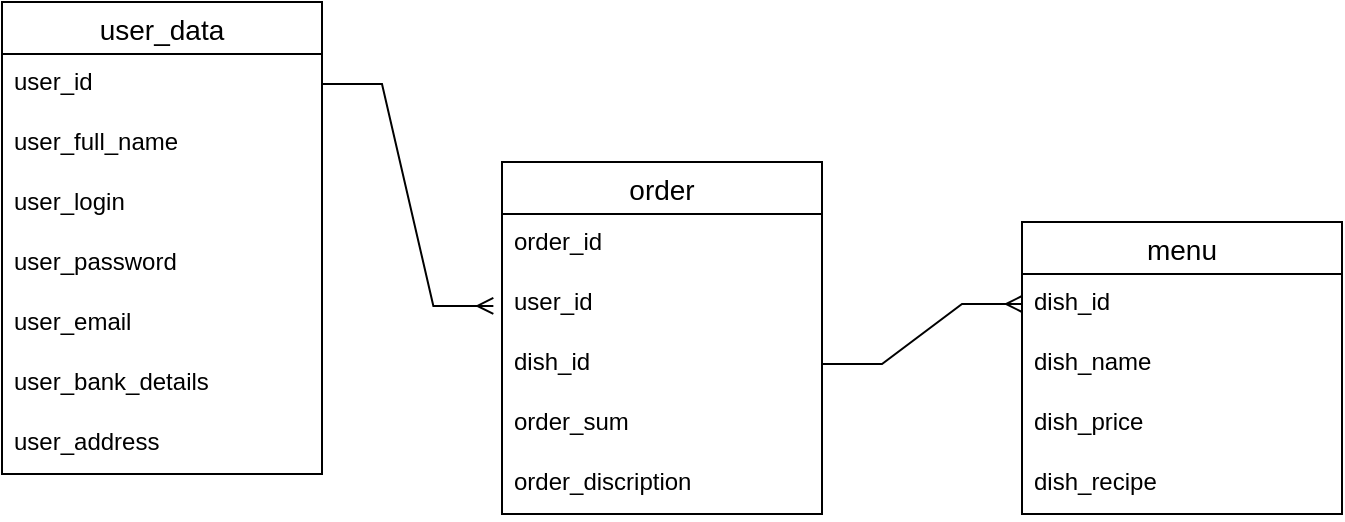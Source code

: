 <mxfile version="23.1.4" type="device">
  <diagram name="Страница — 1" id="aayAZQ_VUWiNiIogzneg">
    <mxGraphModel dx="1021" dy="493" grid="1" gridSize="10" guides="1" tooltips="1" connect="1" arrows="1" fold="1" page="1" pageScale="1" pageWidth="827" pageHeight="1169" math="0" shadow="0">
      <root>
        <mxCell id="0" />
        <mxCell id="1" parent="0" />
        <mxCell id="lQzdEHyd2RvraGd8aGp9-1" value="user_data" style="swimlane;fontStyle=0;childLayout=stackLayout;horizontal=1;startSize=26;horizontalStack=0;resizeParent=1;resizeParentMax=0;resizeLast=0;collapsible=1;marginBottom=0;align=center;fontSize=14;" vertex="1" parent="1">
          <mxGeometry x="50" y="200" width="160" height="236" as="geometry" />
        </mxCell>
        <mxCell id="lQzdEHyd2RvraGd8aGp9-2" value="user_id" style="text;strokeColor=none;fillColor=none;spacingLeft=4;spacingRight=4;overflow=hidden;rotatable=0;points=[[0,0.5],[1,0.5]];portConstraint=eastwest;fontSize=12;whiteSpace=wrap;html=1;" vertex="1" parent="lQzdEHyd2RvraGd8aGp9-1">
          <mxGeometry y="26" width="160" height="30" as="geometry" />
        </mxCell>
        <mxCell id="lQzdEHyd2RvraGd8aGp9-4" value="user_full_name" style="text;strokeColor=none;fillColor=none;spacingLeft=4;spacingRight=4;overflow=hidden;rotatable=0;points=[[0,0.5],[1,0.5]];portConstraint=eastwest;fontSize=12;whiteSpace=wrap;html=1;" vertex="1" parent="lQzdEHyd2RvraGd8aGp9-1">
          <mxGeometry y="56" width="160" height="30" as="geometry" />
        </mxCell>
        <mxCell id="lQzdEHyd2RvraGd8aGp9-16" value="user_login" style="text;strokeColor=none;fillColor=none;spacingLeft=4;spacingRight=4;overflow=hidden;rotatable=0;points=[[0,0.5],[1,0.5]];portConstraint=eastwest;fontSize=12;whiteSpace=wrap;html=1;" vertex="1" parent="lQzdEHyd2RvraGd8aGp9-1">
          <mxGeometry y="86" width="160" height="30" as="geometry" />
        </mxCell>
        <mxCell id="lQzdEHyd2RvraGd8aGp9-15" value="user_password" style="text;strokeColor=none;fillColor=none;spacingLeft=4;spacingRight=4;overflow=hidden;rotatable=0;points=[[0,0.5],[1,0.5]];portConstraint=eastwest;fontSize=12;whiteSpace=wrap;html=1;" vertex="1" parent="lQzdEHyd2RvraGd8aGp9-1">
          <mxGeometry y="116" width="160" height="30" as="geometry" />
        </mxCell>
        <mxCell id="lQzdEHyd2RvraGd8aGp9-14" value="user_email" style="text;strokeColor=none;fillColor=none;spacingLeft=4;spacingRight=4;overflow=hidden;rotatable=0;points=[[0,0.5],[1,0.5]];portConstraint=eastwest;fontSize=12;whiteSpace=wrap;html=1;" vertex="1" parent="lQzdEHyd2RvraGd8aGp9-1">
          <mxGeometry y="146" width="160" height="30" as="geometry" />
        </mxCell>
        <mxCell id="lQzdEHyd2RvraGd8aGp9-13" value="user_bank_details" style="text;strokeColor=none;fillColor=none;spacingLeft=4;spacingRight=4;overflow=hidden;rotatable=0;points=[[0,0.5],[1,0.5]];portConstraint=eastwest;fontSize=12;whiteSpace=wrap;html=1;" vertex="1" parent="lQzdEHyd2RvraGd8aGp9-1">
          <mxGeometry y="176" width="160" height="30" as="geometry" />
        </mxCell>
        <mxCell id="lQzdEHyd2RvraGd8aGp9-17" value="user_address" style="text;strokeColor=none;fillColor=none;spacingLeft=4;spacingRight=4;overflow=hidden;rotatable=0;points=[[0,0.5],[1,0.5]];portConstraint=eastwest;fontSize=12;whiteSpace=wrap;html=1;" vertex="1" parent="lQzdEHyd2RvraGd8aGp9-1">
          <mxGeometry y="206" width="160" height="30" as="geometry" />
        </mxCell>
        <mxCell id="lQzdEHyd2RvraGd8aGp9-5" value="menu" style="swimlane;fontStyle=0;childLayout=stackLayout;horizontal=1;startSize=26;horizontalStack=0;resizeParent=1;resizeParentMax=0;resizeLast=0;collapsible=1;marginBottom=0;align=center;fontSize=14;" vertex="1" parent="1">
          <mxGeometry x="560" y="310" width="160" height="146" as="geometry" />
        </mxCell>
        <mxCell id="lQzdEHyd2RvraGd8aGp9-6" value="dish_id" style="text;strokeColor=none;fillColor=none;spacingLeft=4;spacingRight=4;overflow=hidden;rotatable=0;points=[[0,0.5],[1,0.5]];portConstraint=eastwest;fontSize=12;whiteSpace=wrap;html=1;" vertex="1" parent="lQzdEHyd2RvraGd8aGp9-5">
          <mxGeometry y="26" width="160" height="30" as="geometry" />
        </mxCell>
        <mxCell id="lQzdEHyd2RvraGd8aGp9-7" value="dish_name" style="text;strokeColor=none;fillColor=none;spacingLeft=4;spacingRight=4;overflow=hidden;rotatable=0;points=[[0,0.5],[1,0.5]];portConstraint=eastwest;fontSize=12;whiteSpace=wrap;html=1;" vertex="1" parent="lQzdEHyd2RvraGd8aGp9-5">
          <mxGeometry y="56" width="160" height="30" as="geometry" />
        </mxCell>
        <mxCell id="lQzdEHyd2RvraGd8aGp9-8" value="dish_price" style="text;strokeColor=none;fillColor=none;spacingLeft=4;spacingRight=4;overflow=hidden;rotatable=0;points=[[0,0.5],[1,0.5]];portConstraint=eastwest;fontSize=12;whiteSpace=wrap;html=1;" vertex="1" parent="lQzdEHyd2RvraGd8aGp9-5">
          <mxGeometry y="86" width="160" height="30" as="geometry" />
        </mxCell>
        <mxCell id="lQzdEHyd2RvraGd8aGp9-18" value="dish_recipe" style="text;strokeColor=none;fillColor=none;spacingLeft=4;spacingRight=4;overflow=hidden;rotatable=0;points=[[0,0.5],[1,0.5]];portConstraint=eastwest;fontSize=12;whiteSpace=wrap;html=1;" vertex="1" parent="lQzdEHyd2RvraGd8aGp9-5">
          <mxGeometry y="116" width="160" height="30" as="geometry" />
        </mxCell>
        <mxCell id="lQzdEHyd2RvraGd8aGp9-9" value="order" style="swimlane;fontStyle=0;childLayout=stackLayout;horizontal=1;startSize=26;horizontalStack=0;resizeParent=1;resizeParentMax=0;resizeLast=0;collapsible=1;marginBottom=0;align=center;fontSize=14;" vertex="1" parent="1">
          <mxGeometry x="300" y="280" width="160" height="176" as="geometry" />
        </mxCell>
        <mxCell id="lQzdEHyd2RvraGd8aGp9-10" value="order_id" style="text;strokeColor=none;fillColor=none;spacingLeft=4;spacingRight=4;overflow=hidden;rotatable=0;points=[[0,0.5],[1,0.5]];portConstraint=eastwest;fontSize=12;whiteSpace=wrap;html=1;" vertex="1" parent="lQzdEHyd2RvraGd8aGp9-9">
          <mxGeometry y="26" width="160" height="30" as="geometry" />
        </mxCell>
        <mxCell id="lQzdEHyd2RvraGd8aGp9-11" value="user_id" style="text;strokeColor=none;fillColor=none;spacingLeft=4;spacingRight=4;overflow=hidden;rotatable=0;points=[[0,0.5],[1,0.5]];portConstraint=eastwest;fontSize=12;whiteSpace=wrap;html=1;" vertex="1" parent="lQzdEHyd2RvraGd8aGp9-9">
          <mxGeometry y="56" width="160" height="30" as="geometry" />
        </mxCell>
        <mxCell id="lQzdEHyd2RvraGd8aGp9-12" value="dish_id" style="text;strokeColor=none;fillColor=none;spacingLeft=4;spacingRight=4;overflow=hidden;rotatable=0;points=[[0,0.5],[1,0.5]];portConstraint=eastwest;fontSize=12;whiteSpace=wrap;html=1;" vertex="1" parent="lQzdEHyd2RvraGd8aGp9-9">
          <mxGeometry y="86" width="160" height="30" as="geometry" />
        </mxCell>
        <mxCell id="lQzdEHyd2RvraGd8aGp9-20" value="order_sum" style="text;strokeColor=none;fillColor=none;spacingLeft=4;spacingRight=4;overflow=hidden;rotatable=0;points=[[0,0.5],[1,0.5]];portConstraint=eastwest;fontSize=12;whiteSpace=wrap;html=1;" vertex="1" parent="lQzdEHyd2RvraGd8aGp9-9">
          <mxGeometry y="116" width="160" height="30" as="geometry" />
        </mxCell>
        <mxCell id="lQzdEHyd2RvraGd8aGp9-19" value="order_discription" style="text;strokeColor=none;fillColor=none;spacingLeft=4;spacingRight=4;overflow=hidden;rotatable=0;points=[[0,0.5],[1,0.5]];portConstraint=eastwest;fontSize=12;whiteSpace=wrap;html=1;" vertex="1" parent="lQzdEHyd2RvraGd8aGp9-9">
          <mxGeometry y="146" width="160" height="30" as="geometry" />
        </mxCell>
        <mxCell id="lQzdEHyd2RvraGd8aGp9-23" value="" style="edgeStyle=entityRelationEdgeStyle;fontSize=12;html=1;endArrow=ERmany;rounded=0;exitX=1;exitY=0.5;exitDx=0;exitDy=0;entryX=0;entryY=0.5;entryDx=0;entryDy=0;" edge="1" parent="1" source="lQzdEHyd2RvraGd8aGp9-12" target="lQzdEHyd2RvraGd8aGp9-6">
          <mxGeometry width="100" height="100" relative="1" as="geometry">
            <mxPoint x="270.0" y="639.34" as="sourcePoint" />
            <mxPoint x="432.0" y="590.0" as="targetPoint" />
          </mxGeometry>
        </mxCell>
        <mxCell id="lQzdEHyd2RvraGd8aGp9-24" value="" style="edgeStyle=entityRelationEdgeStyle;fontSize=12;html=1;endArrow=ERmany;rounded=0;exitX=1;exitY=0.5;exitDx=0;exitDy=0;entryX=-0.027;entryY=0.533;entryDx=0;entryDy=0;entryPerimeter=0;" edge="1" parent="1" source="lQzdEHyd2RvraGd8aGp9-2" target="lQzdEHyd2RvraGd8aGp9-11">
          <mxGeometry width="100" height="100" relative="1" as="geometry">
            <mxPoint x="240" y="430" as="sourcePoint" />
            <mxPoint x="280" y="260" as="targetPoint" />
          </mxGeometry>
        </mxCell>
      </root>
    </mxGraphModel>
  </diagram>
</mxfile>
